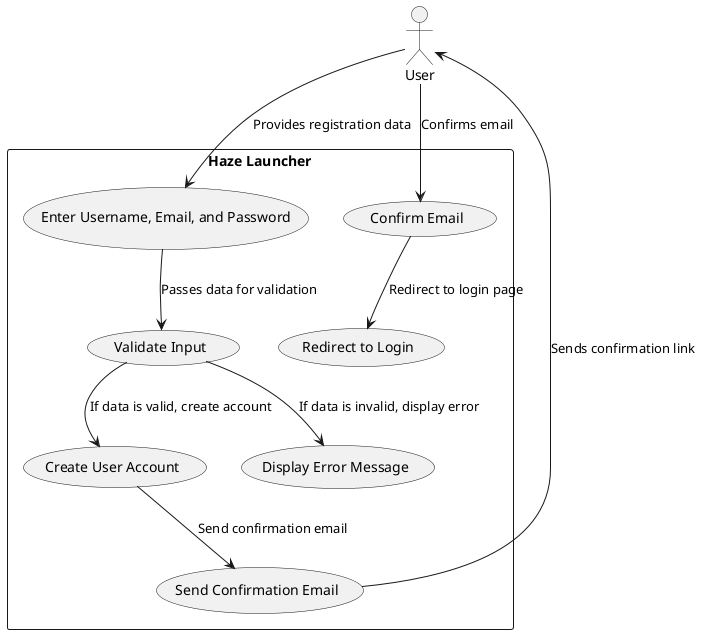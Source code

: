 @startuml
actor User
rectangle "Haze Launcher" {
    usecase "Enter Username, Email, and Password" as UC1
    usecase "Validate Input" as UC2
    usecase "Create User Account" as UC3
    usecase "Send Confirmation Email" as UC4
    usecase "Confirm Email" as UC5
    usecase "Redirect to Login" as UC6
    usecase "Display Error Message" as UC7
}

User --> UC1: Provides registration data
UC1 --> UC2: Passes data for validation
UC2 --> UC3: If data is valid, create account
UC2 --> UC7: If data is invalid, display error
UC3 --> UC4: Send confirmation email
UC4 --> User: Sends confirmation link
User --> UC5: Confirms email
UC5 --> UC6: Redirect to login page
@enduml

